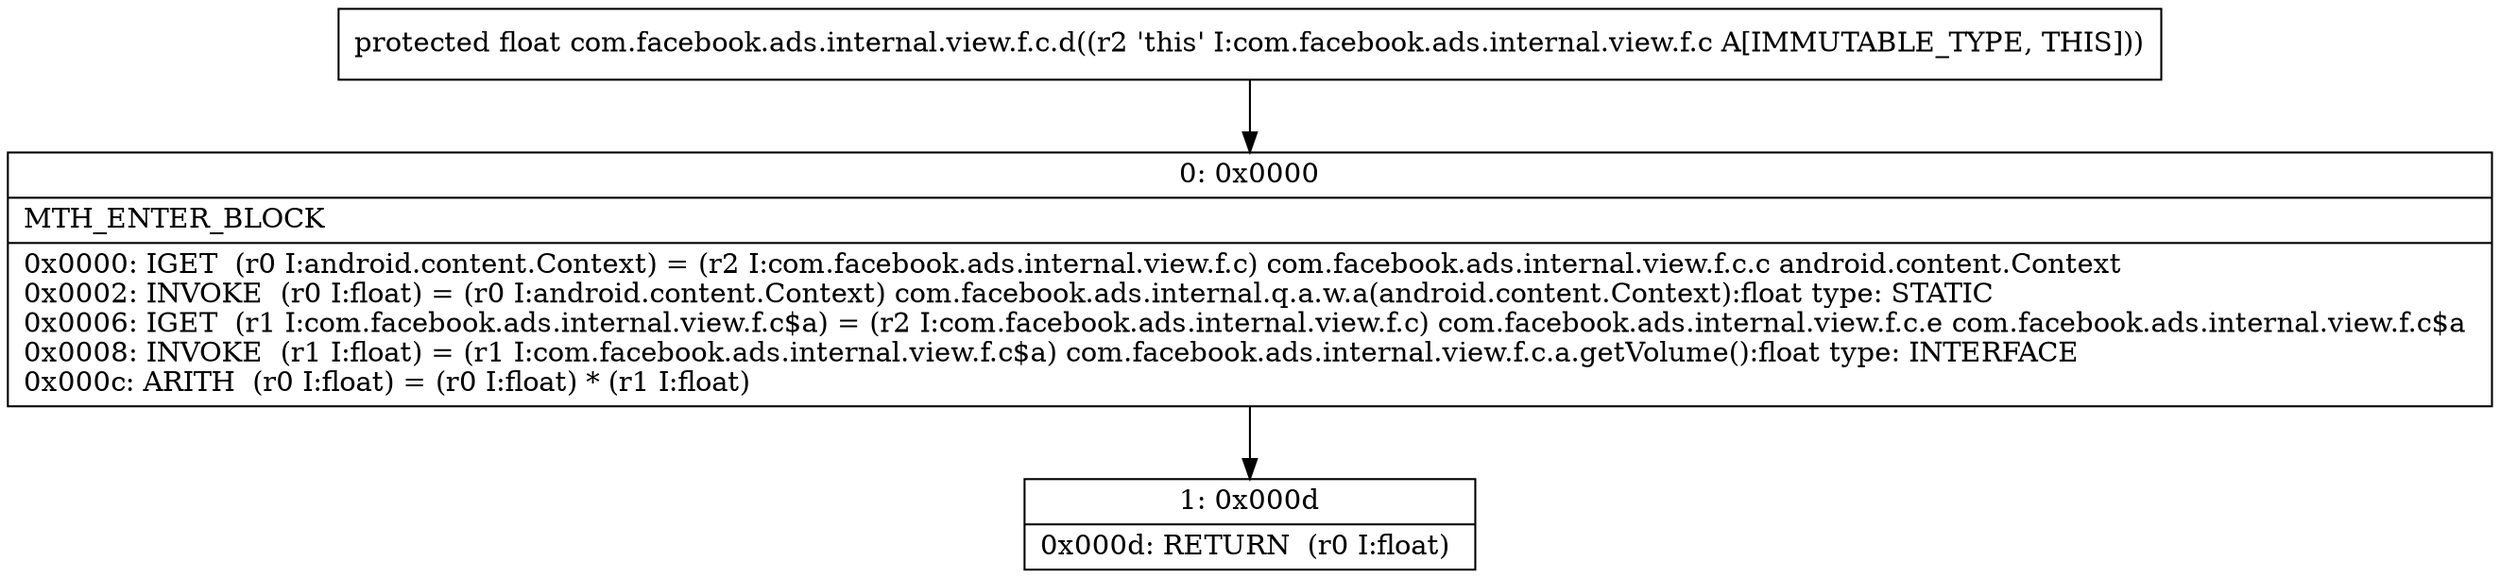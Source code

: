 digraph "CFG forcom.facebook.ads.internal.view.f.c.d()F" {
Node_0 [shape=record,label="{0\:\ 0x0000|MTH_ENTER_BLOCK\l|0x0000: IGET  (r0 I:android.content.Context) = (r2 I:com.facebook.ads.internal.view.f.c) com.facebook.ads.internal.view.f.c.c android.content.Context \l0x0002: INVOKE  (r0 I:float) = (r0 I:android.content.Context) com.facebook.ads.internal.q.a.w.a(android.content.Context):float type: STATIC \l0x0006: IGET  (r1 I:com.facebook.ads.internal.view.f.c$a) = (r2 I:com.facebook.ads.internal.view.f.c) com.facebook.ads.internal.view.f.c.e com.facebook.ads.internal.view.f.c$a \l0x0008: INVOKE  (r1 I:float) = (r1 I:com.facebook.ads.internal.view.f.c$a) com.facebook.ads.internal.view.f.c.a.getVolume():float type: INTERFACE \l0x000c: ARITH  (r0 I:float) = (r0 I:float) * (r1 I:float) \l}"];
Node_1 [shape=record,label="{1\:\ 0x000d|0x000d: RETURN  (r0 I:float) \l}"];
MethodNode[shape=record,label="{protected float com.facebook.ads.internal.view.f.c.d((r2 'this' I:com.facebook.ads.internal.view.f.c A[IMMUTABLE_TYPE, THIS])) }"];
MethodNode -> Node_0;
Node_0 -> Node_1;
}


